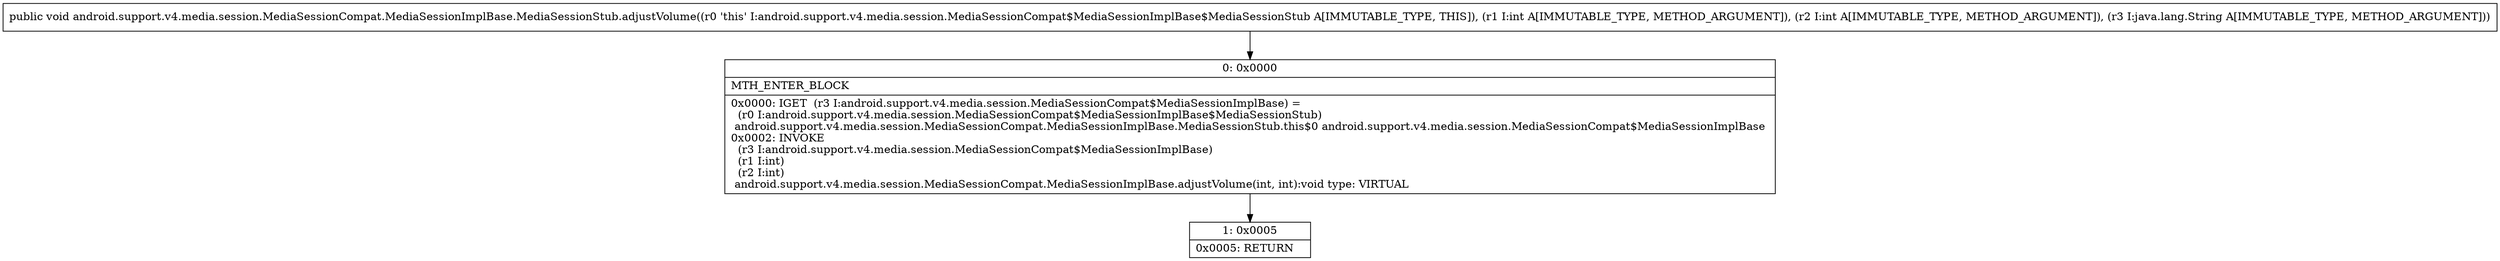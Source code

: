digraph "CFG forandroid.support.v4.media.session.MediaSessionCompat.MediaSessionImplBase.MediaSessionStub.adjustVolume(IILjava\/lang\/String;)V" {
Node_0 [shape=record,label="{0\:\ 0x0000|MTH_ENTER_BLOCK\l|0x0000: IGET  (r3 I:android.support.v4.media.session.MediaSessionCompat$MediaSessionImplBase) = \l  (r0 I:android.support.v4.media.session.MediaSessionCompat$MediaSessionImplBase$MediaSessionStub)\l android.support.v4.media.session.MediaSessionCompat.MediaSessionImplBase.MediaSessionStub.this$0 android.support.v4.media.session.MediaSessionCompat$MediaSessionImplBase \l0x0002: INVOKE  \l  (r3 I:android.support.v4.media.session.MediaSessionCompat$MediaSessionImplBase)\l  (r1 I:int)\l  (r2 I:int)\l android.support.v4.media.session.MediaSessionCompat.MediaSessionImplBase.adjustVolume(int, int):void type: VIRTUAL \l}"];
Node_1 [shape=record,label="{1\:\ 0x0005|0x0005: RETURN   \l}"];
MethodNode[shape=record,label="{public void android.support.v4.media.session.MediaSessionCompat.MediaSessionImplBase.MediaSessionStub.adjustVolume((r0 'this' I:android.support.v4.media.session.MediaSessionCompat$MediaSessionImplBase$MediaSessionStub A[IMMUTABLE_TYPE, THIS]), (r1 I:int A[IMMUTABLE_TYPE, METHOD_ARGUMENT]), (r2 I:int A[IMMUTABLE_TYPE, METHOD_ARGUMENT]), (r3 I:java.lang.String A[IMMUTABLE_TYPE, METHOD_ARGUMENT])) }"];
MethodNode -> Node_0;
Node_0 -> Node_1;
}

